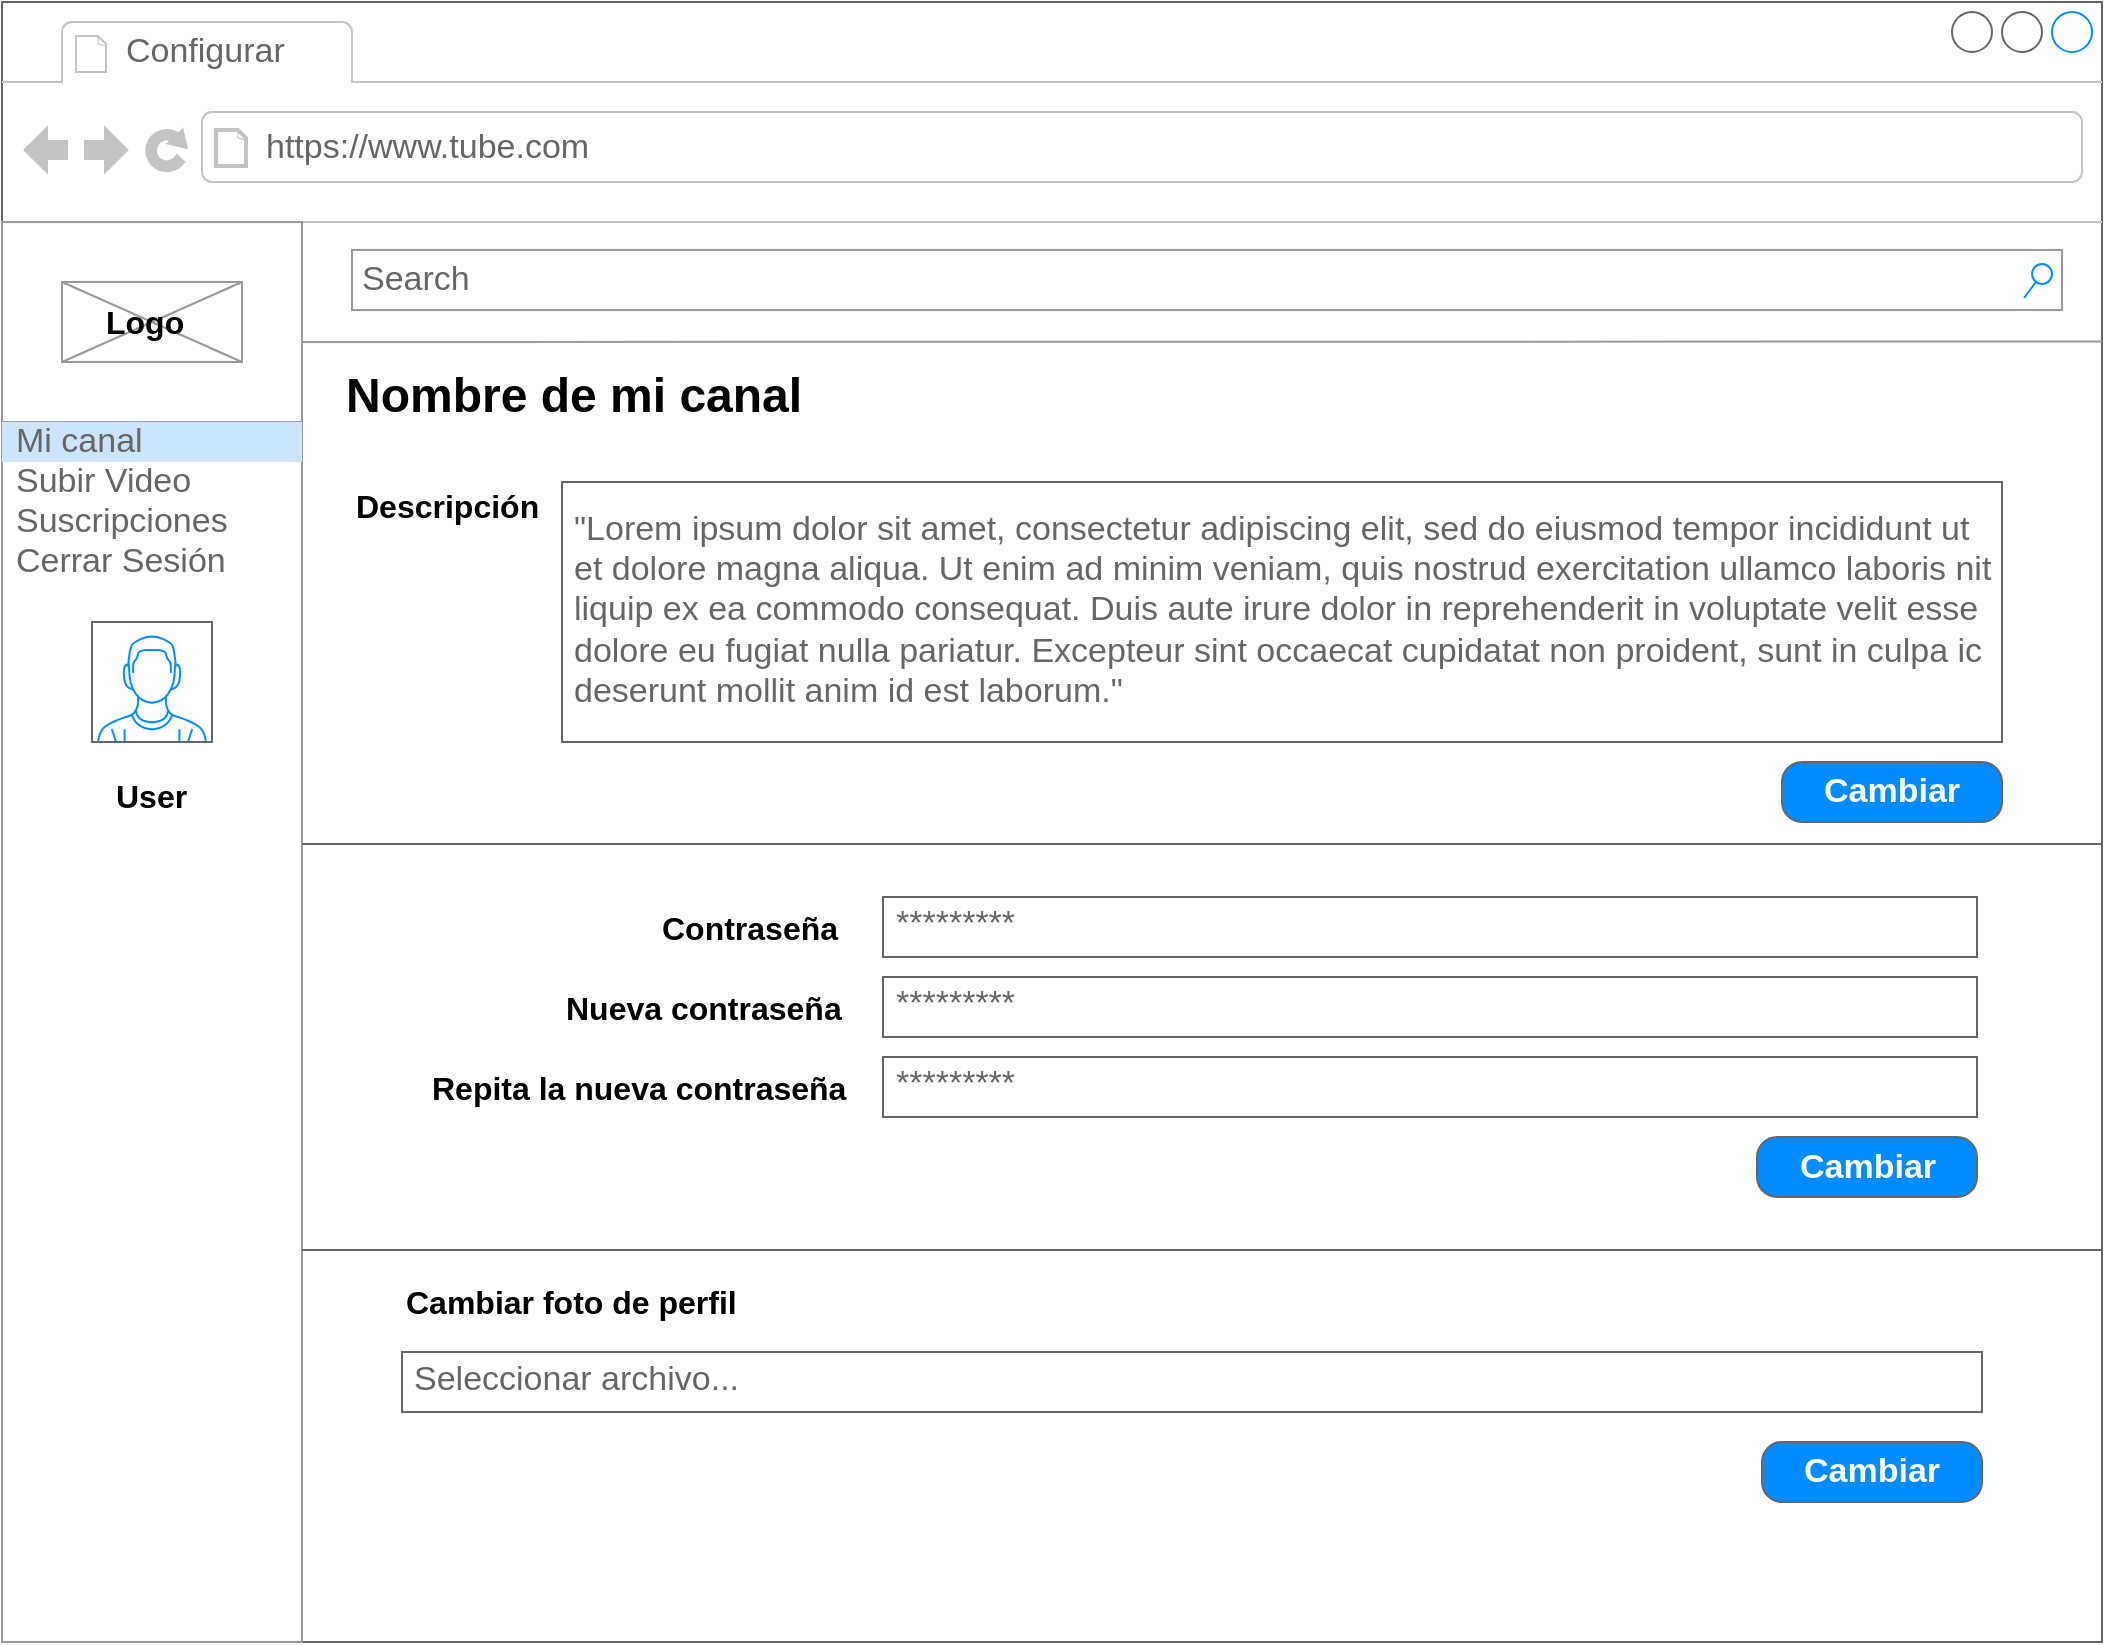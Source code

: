 <mxfile version="10.6.6" type="device"><diagram name="Page-1" id="2cc2dc42-3aac-f2a9-1cec-7a8b7cbee084"><mxGraphModel dx="1075" dy="758" grid="1" gridSize="10" guides="1" tooltips="1" connect="1" arrows="1" fold="1" page="1" pageScale="1" pageWidth="1100" pageHeight="850" background="#ffffff" math="0" shadow="0"><root><mxCell id="0"/><mxCell id="1" parent="0"/><mxCell id="A3zlmI-x9Iug91doevKb-1" value="" style="strokeWidth=1;shadow=0;dashed=0;align=center;html=1;shape=mxgraph.mockup.containers.browserWindow;rSize=0;fillColor=#ffffff;strokeColor=#666666;mainText=,;recursiveResize=0;rounded=0;labelBackgroundColor=none;fontFamily=Verdana;fontSize=12;fontColor=#000000;" parent="1" vertex="1"><mxGeometry width="1050" height="820" as="geometry"/></mxCell><mxCell id="A3zlmI-x9Iug91doevKb-2" value="Configurar" style="strokeWidth=1;shadow=0;dashed=0;align=center;html=1;shape=mxgraph.mockup.containers.anchor;fontSize=17;fontColor=#666666;align=left;" parent="A3zlmI-x9Iug91doevKb-1" vertex="1"><mxGeometry x="60" y="12" width="110" height="26" as="geometry"/></mxCell><mxCell id="A3zlmI-x9Iug91doevKb-3" value="https://www.tube.com" style="strokeWidth=1;shadow=0;dashed=0;align=center;html=1;shape=mxgraph.mockup.containers.anchor;rSize=0;fontSize=17;fontColor=#666666;align=left;" parent="A3zlmI-x9Iug91doevKb-1" vertex="1"><mxGeometry x="130" y="60" width="250" height="26" as="geometry"/></mxCell><mxCell id="A3zlmI-x9Iug91doevKb-4" value="" style="strokeWidth=1;shadow=0;dashed=0;align=center;html=1;shape=mxgraph.mockup.forms.rrect;rSize=0;strokeColor=#999999;fillColor=#ffffff;" parent="A3zlmI-x9Iug91doevKb-1" vertex="1"><mxGeometry y="110" width="150" height="710" as="geometry"/></mxCell><mxCell id="A3zlmI-x9Iug91doevKb-5" value="" style="strokeWidth=1;shadow=0;dashed=0;align=center;html=1;shape=mxgraph.mockup.forms.rrect;rSize=0;strokeColor=#999999;fontColor=#008cff;fontSize=17;fillColor=#ffffff;resizeWidth=1;verticalAlign=bottom;" parent="A3zlmI-x9Iug91doevKb-4" vertex="1"><mxGeometry width="150" height="100" relative="1" as="geometry"><mxPoint as="offset"/></mxGeometry></mxCell><mxCell id="A3zlmI-x9Iug91doevKb-6" value="Suscripciones" style="strokeWidth=1;shadow=0;dashed=0;align=center;html=1;shape=mxgraph.mockup.forms.anchor;fontSize=17;fontColor=#666666;align=left;spacingLeft=5;resizeWidth=1;" parent="A3zlmI-x9Iug91doevKb-4" vertex="1"><mxGeometry width="150" height="20" relative="1" as="geometry"><mxPoint y="140" as="offset"/></mxGeometry></mxCell><mxCell id="A3zlmI-x9Iug91doevKb-7" value="Cerrar Sesión" style="strokeWidth=1;shadow=0;dashed=0;align=center;html=1;shape=mxgraph.mockup.forms.anchor;fontSize=17;fontColor=#666666;align=left;spacingLeft=5;resizeWidth=1;" parent="A3zlmI-x9Iug91doevKb-4" vertex="1"><mxGeometry width="150" height="20" relative="1" as="geometry"><mxPoint y="160" as="offset"/></mxGeometry></mxCell><mxCell id="A3zlmI-x9Iug91doevKb-8" value="Mi canal" style="strokeWidth=1;shadow=0;dashed=0;align=center;html=1;shape=mxgraph.mockup.forms.rrect;rSize=0;fontSize=17;fontColor=#666666;align=left;spacingLeft=5;fillColor=#CCE5FF;strokeColor=none;resizeWidth=1;" parent="A3zlmI-x9Iug91doevKb-4" vertex="1"><mxGeometry width="150" height="20" relative="1" as="geometry"><mxPoint y="100" as="offset"/></mxGeometry></mxCell><mxCell id="A3zlmI-x9Iug91doevKb-9" value="" style="verticalLabelPosition=bottom;shadow=0;dashed=0;align=center;html=1;verticalAlign=top;strokeWidth=1;shape=mxgraph.mockup.containers.userMale;strokeColor=#666666;strokeColor2=#008cff;fillColor=#ffffff;" parent="A3zlmI-x9Iug91doevKb-4" vertex="1"><mxGeometry x="45" y="200" width="60" height="60" as="geometry"/></mxCell><mxCell id="A3zlmI-x9Iug91doevKb-10" value="Subir Video" style="text;html=1;strokeColor=none;fillColor=none;align=left;verticalAlign=middle;whiteSpace=wrap;rounded=0;fontSize=17;fontColor=#666666;" parent="A3zlmI-x9Iug91doevKb-4" vertex="1"><mxGeometry x="5" y="120" width="140" height="20" as="geometry"/></mxCell><mxCell id="A3zlmI-x9Iug91doevKb-12" value="" style="verticalLabelPosition=bottom;shadow=0;dashed=0;align=center;html=1;verticalAlign=top;strokeWidth=1;shape=mxgraph.mockup.graphics.simpleIcon;strokeColor=#999999;fillColor=#ffffff;fontSize=16;" parent="A3zlmI-x9Iug91doevKb-4" vertex="1"><mxGeometry x="30" y="30" width="90" height="40" as="geometry"/></mxCell><mxCell id="A3zlmI-x9Iug91doevKb-13" value="&lt;div align=&quot;center&quot;&gt;Logo&lt;/div&gt;" style="text;html=1;strokeColor=none;fillColor=none;align=left;verticalAlign=middle;whiteSpace=wrap;rounded=0;fontStyle=1;fontSize=16;" parent="A3zlmI-x9Iug91doevKb-4" vertex="1"><mxGeometry x="50" y="40" width="50" height="20" as="geometry"/></mxCell><mxCell id="A3zlmI-x9Iug91doevKb-11" value="" style="endArrow=none;html=1;fontSize=16;entryX=1;entryY=0.207;entryDx=0;entryDy=0;entryPerimeter=0;strokeColor=#999999;" parent="A3zlmI-x9Iug91doevKb-1" target="A3zlmI-x9Iug91doevKb-1" edge="1"><mxGeometry width="50" height="50" relative="1" as="geometry"><mxPoint x="150" y="170" as="sourcePoint"/><mxPoint x="280" y="170" as="targetPoint"/></mxGeometry></mxCell><mxCell id="A3zlmI-x9Iug91doevKb-14" value="Search" style="strokeWidth=1;shadow=0;dashed=0;align=center;html=1;shape=mxgraph.mockup.forms.searchBox;strokeColor=#999999;mainText=;fillColor=#ffffff;strokeColor2=#008cff;fontColor=#666666;fontSize=17;align=left;spacingLeft=3;" parent="A3zlmI-x9Iug91doevKb-1" vertex="1"><mxGeometry x="175" y="124" width="855" height="30" as="geometry"/></mxCell><mxCell id="A3zlmI-x9Iug91doevKb-50" value="Nombre de mi canal" style="text;html=1;strokeColor=none;fillColor=none;align=left;verticalAlign=middle;whiteSpace=wrap;rounded=0;fontStyle=1;fontSize=24;" parent="A3zlmI-x9Iug91doevKb-1" vertex="1"><mxGeometry x="170" y="187" width="275" height="20" as="geometry"/></mxCell><mxCell id="z4Kq023UYDvA_NMD1x0M-1" value="&lt;div align=&quot;justify&quot;&gt;&quot;Lorem ipsum dolor sit amet, consectetur adipiscing elit, sed do eiusmod tempor incididunt ut &lt;br&gt;&lt;/div&gt;&lt;div align=&quot;justify&quot;&gt;et dolore magna aliqua. Ut enim ad minim veniam, quis nostrud exercitation ullamco laboris nit&lt;br&gt;&lt;/div&gt;&lt;div align=&quot;justify&quot;&gt;liquip ex ea commodo consequat. Duis aute irure dolor in reprehenderit in voluptate velit esse&lt;br&gt;&lt;/div&gt;&lt;div align=&quot;justify&quot;&gt;dolore eu fugiat nulla pariatur. Excepteur sint occaecat cupidatat non proident, sunt in culpa ic &lt;br&gt;&lt;/div&gt;&lt;div align=&quot;justify&quot;&gt;deserunt mollit anim id est laborum.&quot;&lt;/div&gt;" style="strokeWidth=1;shadow=0;dashed=0;align=center;html=1;shape=mxgraph.mockup.text.textBox;fillColor=#ffffff;fontColor=#666666;align=left;fontSize=17;spacingLeft=4;spacingTop=-3;strokeColor=#666666;mainText=;labelBackgroundColor=none;" parent="A3zlmI-x9Iug91doevKb-1" vertex="1"><mxGeometry x="280" y="240" width="720" height="130" as="geometry"/></mxCell><mxCell id="z4Kq023UYDvA_NMD1x0M-2" value="&lt;font style=&quot;font-size: 16px&quot;&gt;Descripción&lt;/font&gt;" style="text;html=1;strokeColor=none;fillColor=none;align=left;verticalAlign=middle;whiteSpace=wrap;rounded=0;fontStyle=1;fontSize=24;" parent="A3zlmI-x9Iug91doevKb-1" vertex="1"><mxGeometry x="175" y="240" width="275" height="20" as="geometry"/></mxCell><mxCell id="z4Kq023UYDvA_NMD1x0M-3" value="Cambiar" style="strokeWidth=1;shadow=0;dashed=0;align=center;html=1;shape=mxgraph.mockup.buttons.button;strokeColor=#666666;fontColor=#ffffff;mainText=;buttonStyle=round;fontSize=17;fontStyle=1;fillColor=#008cff;whiteSpace=wrap;labelBackgroundColor=none;" parent="A3zlmI-x9Iug91doevKb-1" vertex="1"><mxGeometry x="890" y="380" width="110" height="30" as="geometry"/></mxCell><mxCell id="z4Kq023UYDvA_NMD1x0M-5" value="" style="line;strokeWidth=1;fillColor=none;align=left;verticalAlign=middle;spacingTop=-1;spacingLeft=3;spacingRight=3;rotatable=0;labelPosition=right;points=[];portConstraint=eastwest;fontSize=12;labelBackgroundColor=none;strokeColor=#666666;" parent="A3zlmI-x9Iug91doevKb-1" vertex="1"><mxGeometry x="150" y="417" width="900" height="8" as="geometry"/></mxCell><mxCell id="z4Kq023UYDvA_NMD1x0M-10" value="Contraseña" style="text;html=1;strokeColor=none;fillColor=none;align=left;verticalAlign=middle;whiteSpace=wrap;rounded=0;fontStyle=1;fontSize=16;" parent="A3zlmI-x9Iug91doevKb-1" vertex="1"><mxGeometry x="327.5" y="452.5" width="275" height="20" as="geometry"/></mxCell><mxCell id="z4Kq023UYDvA_NMD1x0M-9" value="Nueva contraseña" style="text;html=1;strokeColor=none;fillColor=none;align=left;verticalAlign=middle;whiteSpace=wrap;rounded=0;fontStyle=1;fontSize=16;" parent="A3zlmI-x9Iug91doevKb-1" vertex="1"><mxGeometry x="280" y="492.5" width="275" height="20" as="geometry"/></mxCell><mxCell id="z4Kq023UYDvA_NMD1x0M-8" value="Repita la nueva contraseña" style="text;html=1;strokeColor=none;fillColor=none;align=left;verticalAlign=middle;whiteSpace=wrap;rounded=0;fontStyle=1;fontSize=16;" parent="A3zlmI-x9Iug91doevKb-1" vertex="1"><mxGeometry x="212.5" y="532.5" width="275" height="20" as="geometry"/></mxCell><mxCell id="z4Kq023UYDvA_NMD1x0M-13" value="*********" style="strokeWidth=1;shadow=0;dashed=0;align=center;html=1;shape=mxgraph.mockup.text.textBox;fillColor=#ffffff;fontColor=#666666;align=left;fontSize=17;spacingLeft=4;spacingTop=-3;strokeColor=#666666;mainText=;labelBackgroundColor=none;" parent="A3zlmI-x9Iug91doevKb-1" vertex="1"><mxGeometry x="440.5" y="447.5" width="547" height="30" as="geometry"/></mxCell><mxCell id="z4Kq023UYDvA_NMD1x0M-14" value="*********" style="strokeWidth=1;shadow=0;dashed=0;align=center;html=1;shape=mxgraph.mockup.text.textBox;fillColor=#ffffff;fontColor=#666666;align=left;fontSize=17;spacingLeft=4;spacingTop=-3;strokeColor=#666666;mainText=;labelBackgroundColor=none;" parent="A3zlmI-x9Iug91doevKb-1" vertex="1"><mxGeometry x="440.5" y="487.5" width="547" height="30" as="geometry"/></mxCell><mxCell id="z4Kq023UYDvA_NMD1x0M-15" value="*********" style="strokeWidth=1;shadow=0;dashed=0;align=center;html=1;shape=mxgraph.mockup.text.textBox;fillColor=#ffffff;fontColor=#666666;align=left;fontSize=17;spacingLeft=4;spacingTop=-3;strokeColor=#666666;mainText=;labelBackgroundColor=none;" parent="A3zlmI-x9Iug91doevKb-1" vertex="1"><mxGeometry x="440.5" y="527.5" width="547" height="30" as="geometry"/></mxCell><mxCell id="z4Kq023UYDvA_NMD1x0M-16" value="Cambiar" style="strokeWidth=1;shadow=0;dashed=0;align=center;html=1;shape=mxgraph.mockup.buttons.button;strokeColor=#666666;fontColor=#ffffff;mainText=;buttonStyle=round;fontSize=17;fontStyle=1;fillColor=#008cff;whiteSpace=wrap;labelBackgroundColor=none;" parent="A3zlmI-x9Iug91doevKb-1" vertex="1"><mxGeometry x="877.5" y="567.5" width="110" height="30" as="geometry"/></mxCell><mxCell id="z4Kq023UYDvA_NMD1x0M-17" value="" style="line;strokeWidth=1;fillColor=none;align=left;verticalAlign=middle;spacingTop=-1;spacingLeft=3;spacingRight=3;rotatable=0;labelPosition=right;points=[];portConstraint=eastwest;fontSize=12;labelBackgroundColor=none;strokeColor=#666666;" parent="A3zlmI-x9Iug91doevKb-1" vertex="1"><mxGeometry x="150" y="620" width="900" height="8" as="geometry"/></mxCell><mxCell id="z4Kq023UYDvA_NMD1x0M-45" value="Cambiar foto de perfil" style="text;html=1;strokeColor=none;fillColor=none;align=left;verticalAlign=middle;whiteSpace=wrap;rounded=0;fontStyle=1;fontSize=16;" parent="A3zlmI-x9Iug91doevKb-1" vertex="1"><mxGeometry x="200" y="640" width="275" height="20" as="geometry"/></mxCell><mxCell id="z4Kq023UYDvA_NMD1x0M-46" value="Seleccionar archivo..." style="strokeWidth=1;shadow=0;dashed=0;align=center;html=1;shape=mxgraph.mockup.text.textBox;fillColor=#ffffff;fontColor=#666666;align=left;fontSize=17;spacingLeft=4;spacingTop=-3;strokeColor=#666666;mainText=;labelBackgroundColor=none;" parent="A3zlmI-x9Iug91doevKb-1" vertex="1"><mxGeometry x="200" y="675" width="790" height="30" as="geometry"/></mxCell><mxCell id="z4Kq023UYDvA_NMD1x0M-47" value="Cambiar" style="strokeWidth=1;shadow=0;dashed=0;align=center;html=1;shape=mxgraph.mockup.buttons.button;strokeColor=#666666;fontColor=#ffffff;mainText=;buttonStyle=round;fontSize=17;fontStyle=1;fillColor=#008cff;whiteSpace=wrap;labelBackgroundColor=none;" parent="A3zlmI-x9Iug91doevKb-1" vertex="1"><mxGeometry x="880" y="720" width="110" height="30" as="geometry"/></mxCell><mxCell id="kSPpnNG8FZVuZXIwej9--1" value="&lt;font style=&quot;font-size: 16px&quot;&gt;User&lt;/font&gt;" style="text;html=1;strokeColor=none;fillColor=none;align=left;verticalAlign=middle;whiteSpace=wrap;rounded=0;fontStyle=1;fontSize=24;" vertex="1" parent="A3zlmI-x9Iug91doevKb-1"><mxGeometry x="55" y="385" width="40" height="20" as="geometry"/></mxCell></root></mxGraphModel></diagram></mxfile>